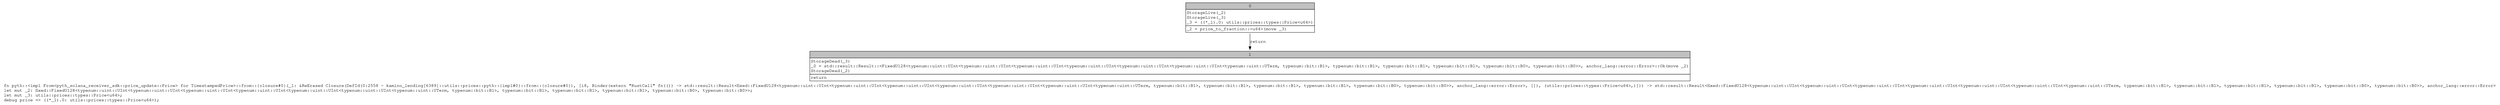 digraph Mir_0_2558 {
    graph [fontname="Courier, monospace"];
    node [fontname="Courier, monospace"];
    edge [fontname="Courier, monospace"];
    label=<fn pyth::&lt;impl From&lt;pyth_solana_receiver_sdk::price_update::Price&gt; for TimestampedPrice&gt;::from::{closure#0}(_1: &amp;ReErased Closure(DefId(0:2558 ~ kamino_lending[6389]::utils::prices::pyth::{impl#0}::from::{closure#0}), [i8, Binder(extern &quot;RustCall&quot; fn(()) -&gt; std::result::Result&lt;fixed::FixedU128&lt;typenum::uint::UInt&lt;typenum::uint::UInt&lt;typenum::uint::UInt&lt;typenum::uint::UInt&lt;typenum::uint::UInt&lt;typenum::uint::UInt&lt;typenum::uint::UTerm, typenum::bit::B1&gt;, typenum::bit::B1&gt;, typenum::bit::B1&gt;, typenum::bit::B1&gt;, typenum::bit::B0&gt;, typenum::bit::B0&gt;&gt;, anchor_lang::error::Error&gt;, []), (utils::prices::types::Price&lt;u64&gt;,)])) -&gt; std::result::Result&lt;fixed::FixedU128&lt;typenum::uint::UInt&lt;typenum::uint::UInt&lt;typenum::uint::UInt&lt;typenum::uint::UInt&lt;typenum::uint::UInt&lt;typenum::uint::UInt&lt;typenum::uint::UTerm, typenum::bit::B1&gt;, typenum::bit::B1&gt;, typenum::bit::B1&gt;, typenum::bit::B1&gt;, typenum::bit::B0&gt;, typenum::bit::B0&gt;&gt;, anchor_lang::error::Error&gt;<br align="left"/>let mut _2: fixed::FixedU128&lt;typenum::uint::UInt&lt;typenum::uint::UInt&lt;typenum::uint::UInt&lt;typenum::uint::UInt&lt;typenum::uint::UInt&lt;typenum::uint::UInt&lt;typenum::uint::UTerm, typenum::bit::B1&gt;, typenum::bit::B1&gt;, typenum::bit::B1&gt;, typenum::bit::B1&gt;, typenum::bit::B0&gt;, typenum::bit::B0&gt;&gt;;<br align="left"/>let mut _3: utils::prices::types::Price&lt;u64&gt;;<br align="left"/>debug price =&gt; ((*_1).0: utils::prices::types::Price&lt;u64&gt;);<br align="left"/>>;
    bb0__0_2558 [shape="none", label=<<table border="0" cellborder="1" cellspacing="0"><tr><td bgcolor="gray" align="center" colspan="1">0</td></tr><tr><td align="left" balign="left">StorageLive(_2)<br/>StorageLive(_3)<br/>_3 = ((*_1).0: utils::prices::types::Price&lt;u64&gt;)<br/></td></tr><tr><td align="left">_2 = price_to_fraction::&lt;u64&gt;(move _3)</td></tr></table>>];
    bb1__0_2558 [shape="none", label=<<table border="0" cellborder="1" cellspacing="0"><tr><td bgcolor="gray" align="center" colspan="1">1</td></tr><tr><td align="left" balign="left">StorageDead(_3)<br/>_0 = std::result::Result::&lt;FixedU128&lt;typenum::uint::UInt&lt;typenum::uint::UInt&lt;typenum::uint::UInt&lt;typenum::uint::UInt&lt;typenum::uint::UInt&lt;typenum::uint::UInt&lt;typenum::uint::UTerm, typenum::bit::B1&gt;, typenum::bit::B1&gt;, typenum::bit::B1&gt;, typenum::bit::B1&gt;, typenum::bit::B0&gt;, typenum::bit::B0&gt;&gt;, anchor_lang::error::Error&gt;::Ok(move _2)<br/>StorageDead(_2)<br/></td></tr><tr><td align="left">return</td></tr></table>>];
    bb0__0_2558 -> bb1__0_2558 [label="return"];
}
